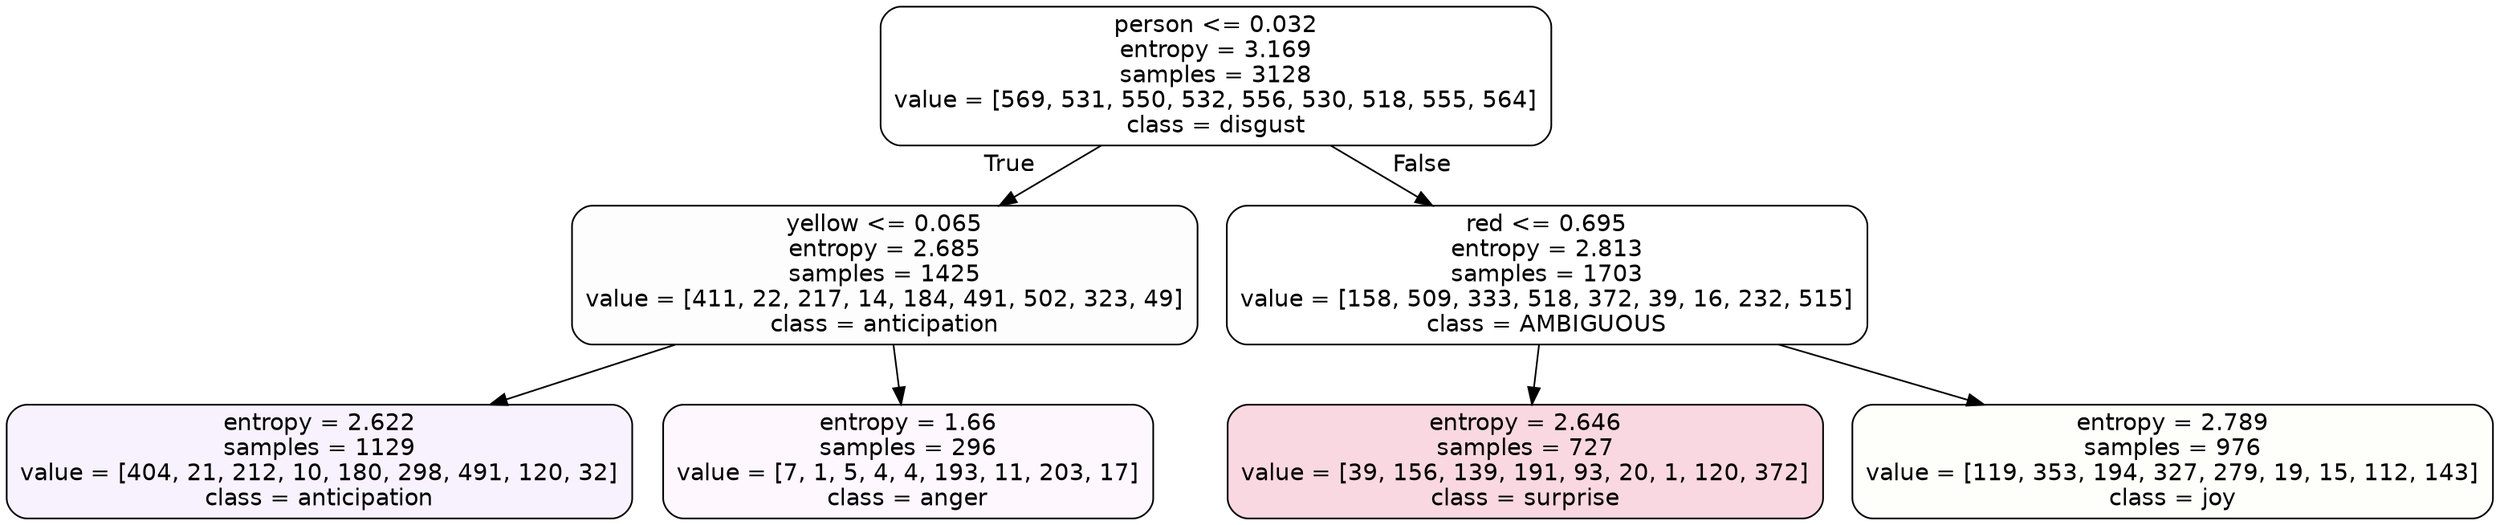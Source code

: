 digraph Tree {
node [shape=box, style="filled, rounded", color="black", fontname=helvetica] ;
edge [fontname=helvetica] ;
0 [label="person <= 0.032\nentropy = 3.169\nsamples = 3128\nvalue = [569, 531, 550, 532, 556, 530, 518, 555, 564]\nclass = disgust", fillcolor="#e5813900"] ;
1 [label="yellow <= 0.065\nentropy = 2.685\nsamples = 1425\nvalue = [411, 22, 217, 14, 184, 491, 502, 323, 49]\nclass = anticipation", fillcolor="#8139e502"] ;
0 -> 1 [labeldistance=2.5, labelangle=45, headlabel="True"] ;
2 [label="entropy = 2.622\nsamples = 1129\nvalue = [404, 21, 212, 10, 180, 298, 491, 120, 32]\nclass = anticipation", fillcolor="#8139e510"] ;
1 -> 2 ;
3 [label="entropy = 1.66\nsamples = 296\nvalue = [7, 1, 5, 4, 4, 193, 11, 203, 17]\nclass = anger", fillcolor="#e539d70a"] ;
1 -> 3 ;
4 [label="red <= 0.695\nentropy = 2.813\nsamples = 1703\nvalue = [158, 509, 333, 518, 372, 39, 16, 232, 515]\nclass = AMBIGUOUS", fillcolor="#39e58100"] ;
0 -> 4 [labeldistance=2.5, labelangle=-45, headlabel="False"] ;
5 [label="entropy = 2.646\nsamples = 727\nvalue = [39, 156, 139, 191, 93, 20, 1, 120, 372]\nclass = surprise", fillcolor="#e5396431"] ;
4 -> 5 ;
6 [label="entropy = 2.789\nsamples = 976\nvalue = [119, 353, 194, 327, 279, 19, 15, 112, 143]\nclass = joy", fillcolor="#d7e53905"] ;
4 -> 6 ;
}